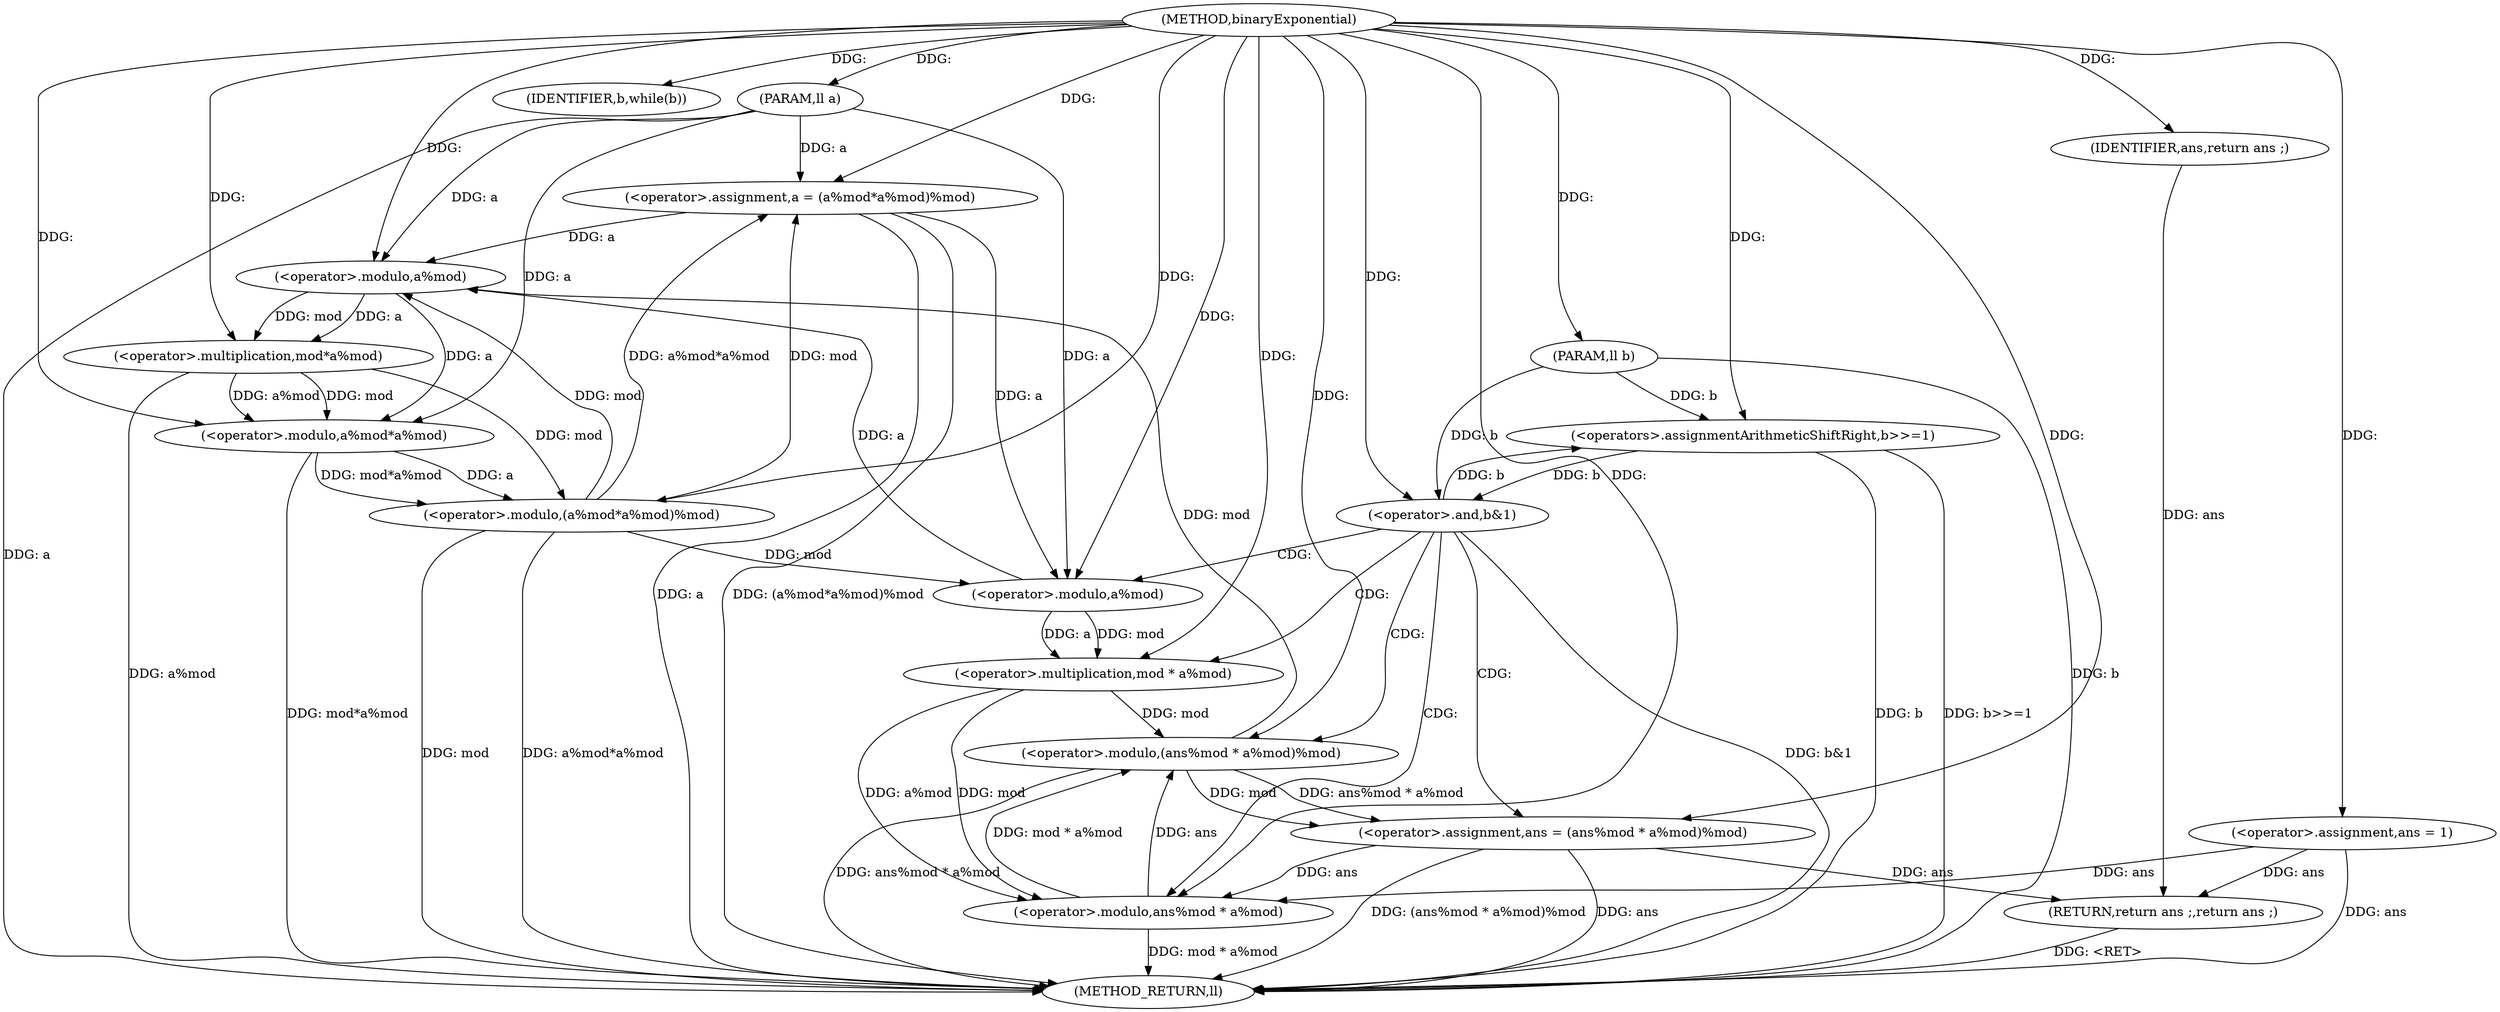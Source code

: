 digraph "binaryExponential" {  
"1000302" [label = "(METHOD,binaryExponential)" ]
"1000345" [label = "(METHOD_RETURN,ll)" ]
"1000303" [label = "(PARAM,ll a)" ]
"1000304" [label = "(PARAM,ll b)" ]
"1000307" [label = "(<operator>.assignment,ans = 1)" ]
"1000343" [label = "(RETURN,return ans ;,return ans ;)" ]
"1000311" [label = "(IDENTIFIER,b,while(b))" ]
"1000344" [label = "(IDENTIFIER,ans,return ans ;)" ]
"1000329" [label = "(<operator>.assignment,a = (a%mod*a%mod)%mod)" ]
"1000340" [label = "(<operators>.assignmentArithmeticShiftRight,b>>=1)" ]
"1000314" [label = "(<operator>.and,b&1)" ]
"1000318" [label = "(<operator>.assignment,ans = (ans%mod * a%mod)%mod)" ]
"1000331" [label = "(<operator>.modulo,(a%mod*a%mod)%mod)" ]
"1000332" [label = "(<operator>.modulo,a%mod*a%mod)" ]
"1000320" [label = "(<operator>.modulo,(ans%mod * a%mod)%mod)" ]
"1000334" [label = "(<operator>.multiplication,mod*a%mod)" ]
"1000321" [label = "(<operator>.modulo,ans%mod * a%mod)" ]
"1000336" [label = "(<operator>.modulo,a%mod)" ]
"1000323" [label = "(<operator>.multiplication,mod * a%mod)" ]
"1000325" [label = "(<operator>.modulo,a%mod)" ]
  "1000303" -> "1000345"  [ label = "DDG: a"] 
  "1000304" -> "1000345"  [ label = "DDG: b"] 
  "1000307" -> "1000345"  [ label = "DDG: ans"] 
  "1000314" -> "1000345"  [ label = "DDG: b&1"] 
  "1000318" -> "1000345"  [ label = "DDG: ans"] 
  "1000321" -> "1000345"  [ label = "DDG: mod * a%mod"] 
  "1000320" -> "1000345"  [ label = "DDG: ans%mod * a%mod"] 
  "1000318" -> "1000345"  [ label = "DDG: (ans%mod * a%mod)%mod"] 
  "1000329" -> "1000345"  [ label = "DDG: a"] 
  "1000334" -> "1000345"  [ label = "DDG: a%mod"] 
  "1000332" -> "1000345"  [ label = "DDG: mod*a%mod"] 
  "1000331" -> "1000345"  [ label = "DDG: a%mod*a%mod"] 
  "1000331" -> "1000345"  [ label = "DDG: mod"] 
  "1000329" -> "1000345"  [ label = "DDG: (a%mod*a%mod)%mod"] 
  "1000340" -> "1000345"  [ label = "DDG: b"] 
  "1000340" -> "1000345"  [ label = "DDG: b>>=1"] 
  "1000343" -> "1000345"  [ label = "DDG: <RET>"] 
  "1000302" -> "1000303"  [ label = "DDG: "] 
  "1000302" -> "1000304"  [ label = "DDG: "] 
  "1000302" -> "1000307"  [ label = "DDG: "] 
  "1000344" -> "1000343"  [ label = "DDG: ans"] 
  "1000307" -> "1000343"  [ label = "DDG: ans"] 
  "1000318" -> "1000343"  [ label = "DDG: ans"] 
  "1000302" -> "1000311"  [ label = "DDG: "] 
  "1000302" -> "1000344"  [ label = "DDG: "] 
  "1000331" -> "1000329"  [ label = "DDG: a%mod*a%mod"] 
  "1000331" -> "1000329"  [ label = "DDG: mod"] 
  "1000303" -> "1000329"  [ label = "DDG: a"] 
  "1000302" -> "1000329"  [ label = "DDG: "] 
  "1000314" -> "1000340"  [ label = "DDG: b"] 
  "1000304" -> "1000340"  [ label = "DDG: b"] 
  "1000302" -> "1000340"  [ label = "DDG: "] 
  "1000340" -> "1000314"  [ label = "DDG: b"] 
  "1000304" -> "1000314"  [ label = "DDG: b"] 
  "1000302" -> "1000314"  [ label = "DDG: "] 
  "1000320" -> "1000318"  [ label = "DDG: mod"] 
  "1000320" -> "1000318"  [ label = "DDG: ans%mod * a%mod"] 
  "1000332" -> "1000331"  [ label = "DDG: a"] 
  "1000332" -> "1000331"  [ label = "DDG: mod*a%mod"] 
  "1000334" -> "1000331"  [ label = "DDG: mod"] 
  "1000302" -> "1000331"  [ label = "DDG: "] 
  "1000302" -> "1000318"  [ label = "DDG: "] 
  "1000336" -> "1000332"  [ label = "DDG: a"] 
  "1000303" -> "1000332"  [ label = "DDG: a"] 
  "1000302" -> "1000332"  [ label = "DDG: "] 
  "1000334" -> "1000332"  [ label = "DDG: a%mod"] 
  "1000334" -> "1000332"  [ label = "DDG: mod"] 
  "1000321" -> "1000320"  [ label = "DDG: mod * a%mod"] 
  "1000321" -> "1000320"  [ label = "DDG: ans"] 
  "1000323" -> "1000320"  [ label = "DDG: mod"] 
  "1000302" -> "1000320"  [ label = "DDG: "] 
  "1000336" -> "1000334"  [ label = "DDG: mod"] 
  "1000302" -> "1000334"  [ label = "DDG: "] 
  "1000336" -> "1000334"  [ label = "DDG: a"] 
  "1000307" -> "1000321"  [ label = "DDG: ans"] 
  "1000318" -> "1000321"  [ label = "DDG: ans"] 
  "1000302" -> "1000321"  [ label = "DDG: "] 
  "1000323" -> "1000321"  [ label = "DDG: mod"] 
  "1000323" -> "1000321"  [ label = "DDG: a%mod"] 
  "1000325" -> "1000336"  [ label = "DDG: a"] 
  "1000329" -> "1000336"  [ label = "DDG: a"] 
  "1000303" -> "1000336"  [ label = "DDG: a"] 
  "1000302" -> "1000336"  [ label = "DDG: "] 
  "1000320" -> "1000336"  [ label = "DDG: mod"] 
  "1000331" -> "1000336"  [ label = "DDG: mod"] 
  "1000325" -> "1000323"  [ label = "DDG: mod"] 
  "1000302" -> "1000323"  [ label = "DDG: "] 
  "1000325" -> "1000323"  [ label = "DDG: a"] 
  "1000329" -> "1000325"  [ label = "DDG: a"] 
  "1000303" -> "1000325"  [ label = "DDG: a"] 
  "1000302" -> "1000325"  [ label = "DDG: "] 
  "1000331" -> "1000325"  [ label = "DDG: mod"] 
  "1000314" -> "1000318"  [ label = "CDG: "] 
  "1000314" -> "1000325"  [ label = "CDG: "] 
  "1000314" -> "1000323"  [ label = "CDG: "] 
  "1000314" -> "1000320"  [ label = "CDG: "] 
  "1000314" -> "1000321"  [ label = "CDG: "] 
}
